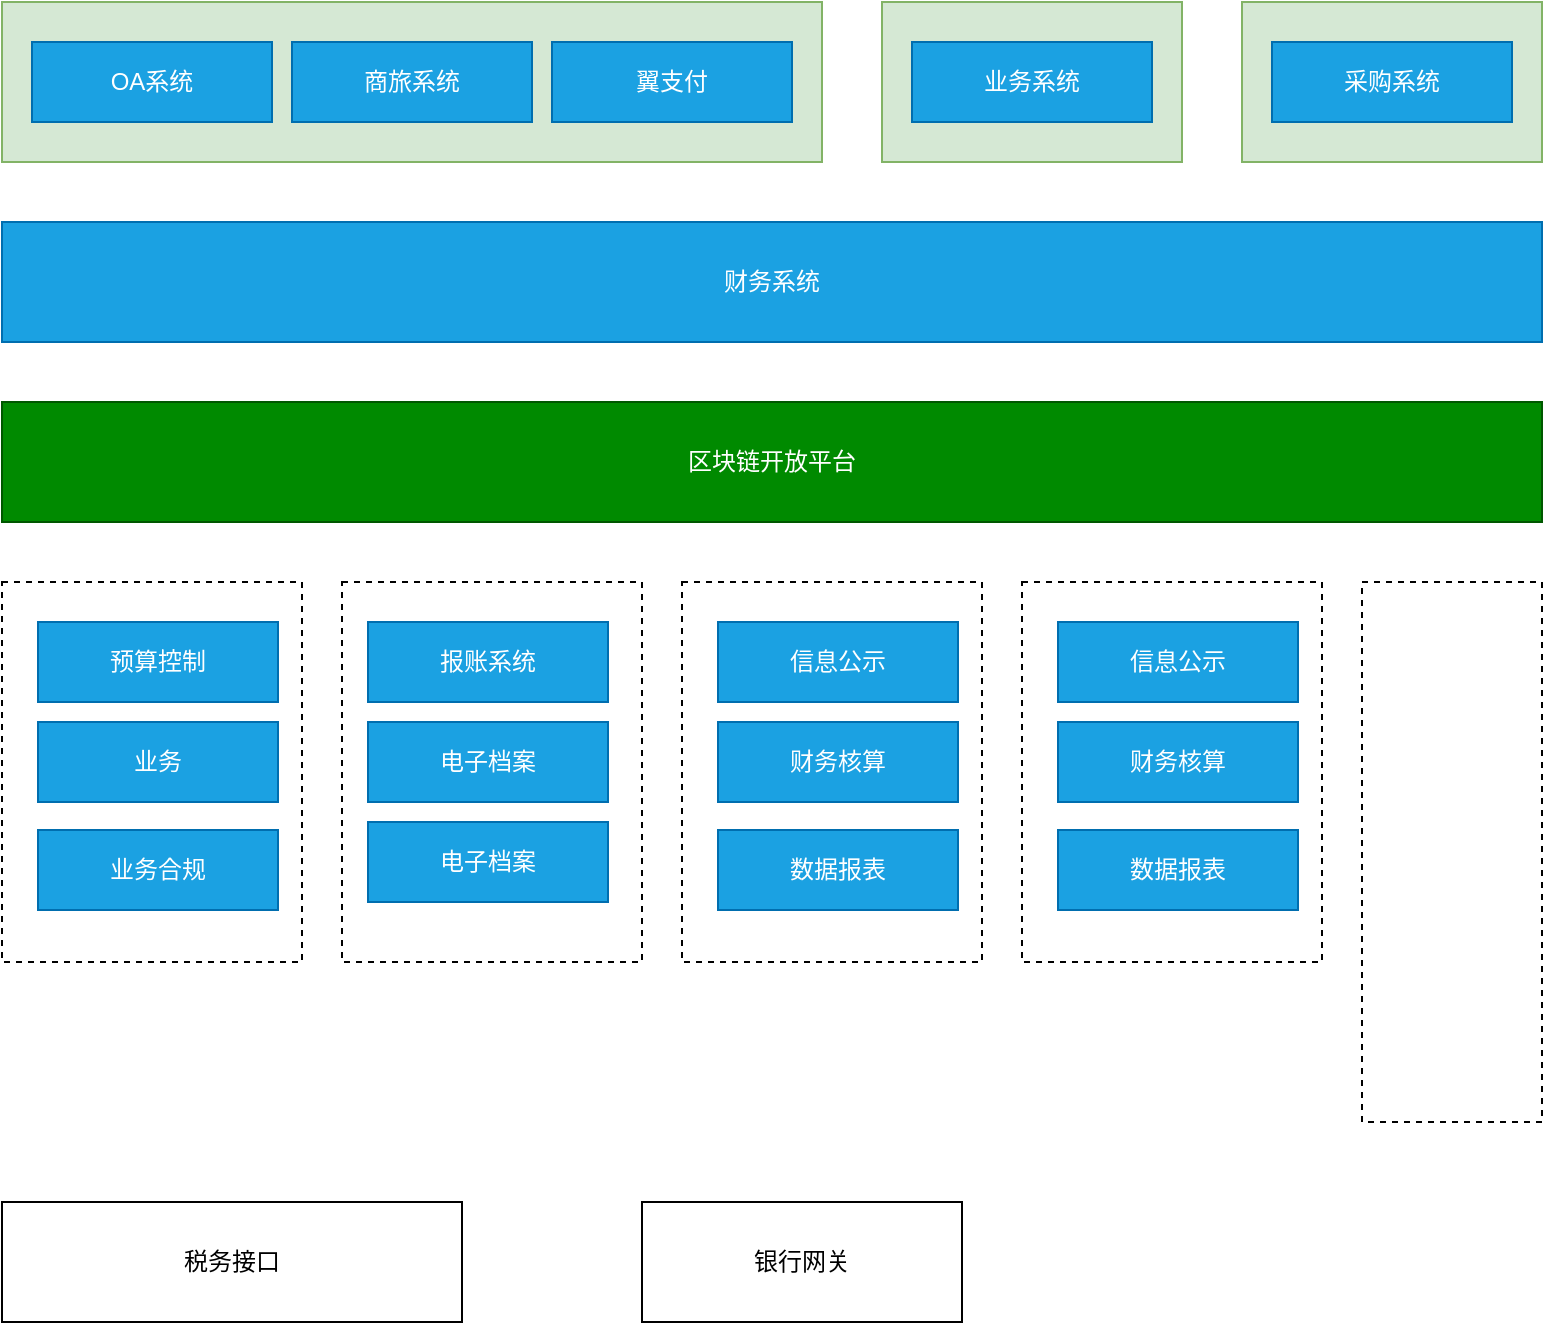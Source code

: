 <mxfile version="12.9.8" type="github">
  <diagram id="qd6x0PRlUeO5ppj260hK" name="Page-1">
    <mxGraphModel dx="1185" dy="635" grid="1" gridSize="10" guides="1" tooltips="1" connect="1" arrows="1" fold="1" page="1" pageScale="1" pageWidth="827" pageHeight="1169" math="0" shadow="0">
      <root>
        <mxCell id="0" />
        <mxCell id="1" parent="0" />
        <mxCell id="G27bxx7j4kP0NkDHATTq-63" value="" style="rounded=0;whiteSpace=wrap;html=1;dashed=1;" vertex="1" parent="1">
          <mxGeometry x="120" y="570" width="150" height="190" as="geometry" />
        </mxCell>
        <mxCell id="G27bxx7j4kP0NkDHATTq-62" value="" style="rounded=0;whiteSpace=wrap;html=1;fillColor=#d5e8d4;strokeColor=#82b366;" vertex="1" parent="1">
          <mxGeometry x="740" y="280" width="150" height="80" as="geometry" />
        </mxCell>
        <mxCell id="G27bxx7j4kP0NkDHATTq-61" value="" style="rounded=0;whiteSpace=wrap;html=1;fillColor=#d5e8d4;strokeColor=#82b366;" vertex="1" parent="1">
          <mxGeometry x="560" y="280" width="150" height="80" as="geometry" />
        </mxCell>
        <mxCell id="G27bxx7j4kP0NkDHATTq-23" value="报销" style="rounded=0;whiteSpace=wrap;html=1;fillColor=#d5e8d4;strokeColor=#82b366;" vertex="1" parent="1">
          <mxGeometry x="120" y="280" width="410" height="80" as="geometry" />
        </mxCell>
        <mxCell id="G27bxx7j4kP0NkDHATTq-3" value="OA系统" style="rounded=0;whiteSpace=wrap;html=1;fillColor=#1ba1e2;strokeColor=#006EAF;fontColor=#ffffff;" vertex="1" parent="1">
          <mxGeometry x="135" y="300" width="120" height="40" as="geometry" />
        </mxCell>
        <mxCell id="G27bxx7j4kP0NkDHATTq-4" value="商旅系统" style="rounded=0;whiteSpace=wrap;html=1;fillColor=#1ba1e2;strokeColor=#006EAF;fontColor=#ffffff;" vertex="1" parent="1">
          <mxGeometry x="265" y="300" width="120" height="40" as="geometry" />
        </mxCell>
        <mxCell id="G27bxx7j4kP0NkDHATTq-5" value="翼支付" style="rounded=0;whiteSpace=wrap;html=1;fillColor=#1ba1e2;strokeColor=#006EAF;fontColor=#ffffff;" vertex="1" parent="1">
          <mxGeometry x="395" y="300" width="120" height="40" as="geometry" />
        </mxCell>
        <mxCell id="G27bxx7j4kP0NkDHATTq-9" value="区块链开放平台" style="rounded=0;whiteSpace=wrap;html=1;fillColor=#008a00;strokeColor=#005700;fontColor=#ffffff;" vertex="1" parent="1">
          <mxGeometry x="120" y="480" width="770" height="60" as="geometry" />
        </mxCell>
        <mxCell id="G27bxx7j4kP0NkDHATTq-24" value="财务系统" style="rounded=0;whiteSpace=wrap;html=1;fillColor=#1ba1e2;strokeColor=#006EAF;fontColor=#ffffff;" vertex="1" parent="1">
          <mxGeometry x="120" y="390" width="770" height="60" as="geometry" />
        </mxCell>
        <mxCell id="G27bxx7j4kP0NkDHATTq-28" value="业务系统" style="rounded=0;whiteSpace=wrap;html=1;fillColor=#1ba1e2;strokeColor=#006EAF;fontColor=#ffffff;" vertex="1" parent="1">
          <mxGeometry x="575" y="300" width="120" height="40" as="geometry" />
        </mxCell>
        <mxCell id="G27bxx7j4kP0NkDHATTq-33" value="采购系统" style="rounded=0;whiteSpace=wrap;html=1;fillColor=#1ba1e2;strokeColor=#006EAF;fontColor=#ffffff;" vertex="1" parent="1">
          <mxGeometry x="755" y="300" width="120" height="40" as="geometry" />
        </mxCell>
        <mxCell id="G27bxx7j4kP0NkDHATTq-41" value="税务接口" style="rounded=0;whiteSpace=wrap;html=1;" vertex="1" parent="1">
          <mxGeometry x="120" y="880" width="230" height="60" as="geometry" />
        </mxCell>
        <mxCell id="G27bxx7j4kP0NkDHATTq-43" style="edgeStyle=orthogonalEdgeStyle;rounded=0;orthogonalLoop=1;jettySize=auto;html=1;exitX=0.5;exitY=1;exitDx=0;exitDy=0;" edge="1" parent="1" source="G27bxx7j4kP0NkDHATTq-33" target="G27bxx7j4kP0NkDHATTq-33">
          <mxGeometry relative="1" as="geometry" />
        </mxCell>
        <mxCell id="G27bxx7j4kP0NkDHATTq-45" value="银行网关" style="rounded=0;whiteSpace=wrap;html=1;" vertex="1" parent="1">
          <mxGeometry x="440" y="880" width="160" height="60" as="geometry" />
        </mxCell>
        <mxCell id="G27bxx7j4kP0NkDHATTq-64" value="预算控制" style="rounded=0;whiteSpace=wrap;html=1;fillColor=#1ba1e2;strokeColor=#006EAF;fontColor=#ffffff;" vertex="1" parent="1">
          <mxGeometry x="138" y="590" width="120" height="40" as="geometry" />
        </mxCell>
        <mxCell id="G27bxx7j4kP0NkDHATTq-65" value="业务" style="rounded=0;whiteSpace=wrap;html=1;fillColor=#1ba1e2;strokeColor=#006EAF;fontColor=#ffffff;" vertex="1" parent="1">
          <mxGeometry x="138" y="640" width="120" height="40" as="geometry" />
        </mxCell>
        <mxCell id="G27bxx7j4kP0NkDHATTq-67" value="业务合规" style="rounded=0;whiteSpace=wrap;html=1;fillColor=#1ba1e2;strokeColor=#006EAF;fontColor=#ffffff;" vertex="1" parent="1">
          <mxGeometry x="138" y="694" width="120" height="40" as="geometry" />
        </mxCell>
        <mxCell id="G27bxx7j4kP0NkDHATTq-69" value="" style="rounded=0;whiteSpace=wrap;html=1;dashed=1;" vertex="1" parent="1">
          <mxGeometry x="290" y="570" width="150" height="190" as="geometry" />
        </mxCell>
        <mxCell id="G27bxx7j4kP0NkDHATTq-70" value="报账系统" style="rounded=0;whiteSpace=wrap;html=1;fillColor=#1ba1e2;strokeColor=#006EAF;fontColor=#ffffff;" vertex="1" parent="1">
          <mxGeometry x="303" y="590" width="120" height="40" as="geometry" />
        </mxCell>
        <mxCell id="G27bxx7j4kP0NkDHATTq-71" value="电子档案" style="rounded=0;whiteSpace=wrap;html=1;fillColor=#1ba1e2;strokeColor=#006EAF;fontColor=#ffffff;" vertex="1" parent="1">
          <mxGeometry x="303" y="640" width="120" height="40" as="geometry" />
        </mxCell>
        <mxCell id="G27bxx7j4kP0NkDHATTq-72" value="电子档案" style="rounded=0;whiteSpace=wrap;html=1;fillColor=#1ba1e2;strokeColor=#006EAF;fontColor=#ffffff;" vertex="1" parent="1">
          <mxGeometry x="303" y="690" width="120" height="40" as="geometry" />
        </mxCell>
        <mxCell id="G27bxx7j4kP0NkDHATTq-73" value="" style="rounded=0;whiteSpace=wrap;html=1;dashed=1;" vertex="1" parent="1">
          <mxGeometry x="460" y="570" width="150" height="190" as="geometry" />
        </mxCell>
        <mxCell id="G27bxx7j4kP0NkDHATTq-74" value="信息公示" style="rounded=0;whiteSpace=wrap;html=1;fillColor=#1ba1e2;strokeColor=#006EAF;fontColor=#ffffff;" vertex="1" parent="1">
          <mxGeometry x="478" y="590" width="120" height="40" as="geometry" />
        </mxCell>
        <mxCell id="G27bxx7j4kP0NkDHATTq-75" value="财务核算" style="rounded=0;whiteSpace=wrap;html=1;fillColor=#1ba1e2;strokeColor=#006EAF;fontColor=#ffffff;" vertex="1" parent="1">
          <mxGeometry x="478" y="640" width="120" height="40" as="geometry" />
        </mxCell>
        <mxCell id="G27bxx7j4kP0NkDHATTq-76" value="数据报表" style="rounded=0;whiteSpace=wrap;html=1;fillColor=#1ba1e2;strokeColor=#006EAF;fontColor=#ffffff;" vertex="1" parent="1">
          <mxGeometry x="478" y="694" width="120" height="40" as="geometry" />
        </mxCell>
        <mxCell id="G27bxx7j4kP0NkDHATTq-77" value="" style="rounded=0;whiteSpace=wrap;html=1;dashed=1;" vertex="1" parent="1">
          <mxGeometry x="630" y="570" width="150" height="190" as="geometry" />
        </mxCell>
        <mxCell id="G27bxx7j4kP0NkDHATTq-78" value="信息公示" style="rounded=0;whiteSpace=wrap;html=1;fillColor=#1ba1e2;strokeColor=#006EAF;fontColor=#ffffff;" vertex="1" parent="1">
          <mxGeometry x="648" y="590" width="120" height="40" as="geometry" />
        </mxCell>
        <mxCell id="G27bxx7j4kP0NkDHATTq-79" value="财务核算" style="rounded=0;whiteSpace=wrap;html=1;fillColor=#1ba1e2;strokeColor=#006EAF;fontColor=#ffffff;" vertex="1" parent="1">
          <mxGeometry x="648" y="640" width="120" height="40" as="geometry" />
        </mxCell>
        <mxCell id="G27bxx7j4kP0NkDHATTq-80" value="数据报表" style="rounded=0;whiteSpace=wrap;html=1;fillColor=#1ba1e2;strokeColor=#006EAF;fontColor=#ffffff;" vertex="1" parent="1">
          <mxGeometry x="648" y="694" width="120" height="40" as="geometry" />
        </mxCell>
        <mxCell id="G27bxx7j4kP0NkDHATTq-81" value="" style="rounded=0;whiteSpace=wrap;html=1;dashed=1;" vertex="1" parent="1">
          <mxGeometry x="800" y="570" width="90" height="270" as="geometry" />
        </mxCell>
      </root>
    </mxGraphModel>
  </diagram>
</mxfile>
